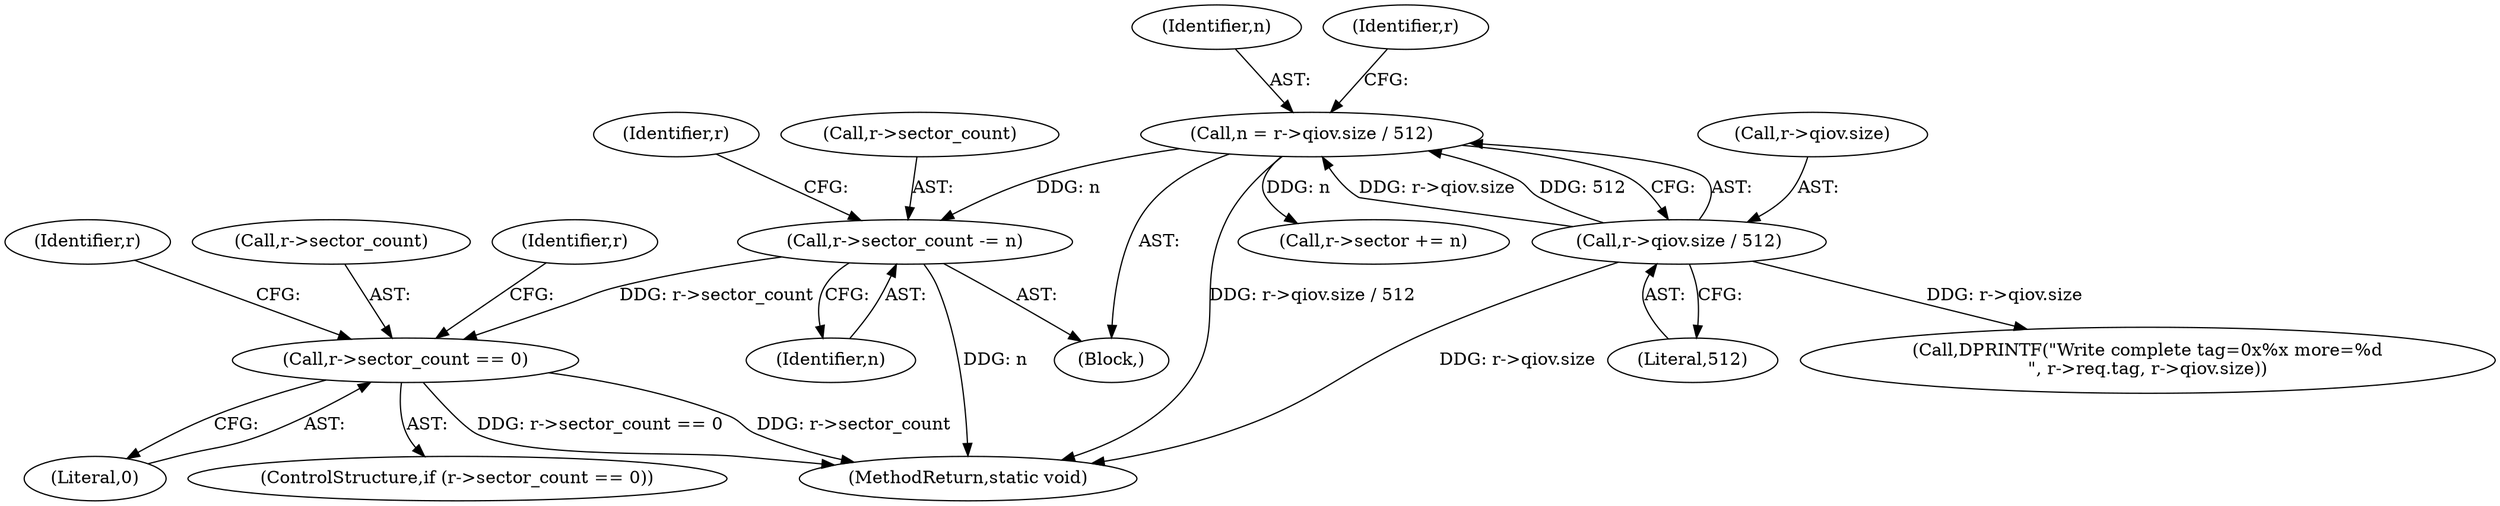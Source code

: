 digraph "0_qemu_103b40f51e4012b3b0ad20f615562a1806d7f49a_1@pointer" {
"1000177" [label="(Call,r->sector_count == 0)"];
"1000171" [label="(Call,r->sector_count -= n)"];
"1000157" [label="(Call,n = r->qiov.size / 512)"];
"1000159" [label="(Call,r->qiov.size / 512)"];
"1000158" [label="(Identifier,n)"];
"1000168" [label="(Identifier,r)"];
"1000160" [label="(Call,r->qiov.size)"];
"1000215" [label="(MethodReturn,static void)"];
"1000175" [label="(Identifier,n)"];
"1000103" [label="(Block,)"];
"1000166" [label="(Call,r->sector += n)"];
"1000179" [label="(Identifier,r)"];
"1000178" [label="(Call,r->sector_count)"];
"1000159" [label="(Call,r->qiov.size / 512)"];
"1000171" [label="(Call,r->sector_count -= n)"];
"1000157" [label="(Call,n = r->qiov.size / 512)"];
"1000165" [label="(Literal,512)"];
"1000181" [label="(Literal,0)"];
"1000193" [label="(Call,DPRINTF(\"Write complete tag=0x%x more=%d\n\", r->req.tag, r->qiov.size))"];
"1000176" [label="(ControlStructure,if (r->sector_count == 0))"];
"1000192" [label="(Identifier,r)"];
"1000177" [label="(Call,r->sector_count == 0)"];
"1000172" [label="(Call,r->sector_count)"];
"1000186" [label="(Identifier,r)"];
"1000177" -> "1000176"  [label="AST: "];
"1000177" -> "1000181"  [label="CFG: "];
"1000178" -> "1000177"  [label="AST: "];
"1000181" -> "1000177"  [label="AST: "];
"1000186" -> "1000177"  [label="CFG: "];
"1000192" -> "1000177"  [label="CFG: "];
"1000177" -> "1000215"  [label="DDG: r->sector_count"];
"1000177" -> "1000215"  [label="DDG: r->sector_count == 0"];
"1000171" -> "1000177"  [label="DDG: r->sector_count"];
"1000171" -> "1000103"  [label="AST: "];
"1000171" -> "1000175"  [label="CFG: "];
"1000172" -> "1000171"  [label="AST: "];
"1000175" -> "1000171"  [label="AST: "];
"1000179" -> "1000171"  [label="CFG: "];
"1000171" -> "1000215"  [label="DDG: n"];
"1000157" -> "1000171"  [label="DDG: n"];
"1000157" -> "1000103"  [label="AST: "];
"1000157" -> "1000159"  [label="CFG: "];
"1000158" -> "1000157"  [label="AST: "];
"1000159" -> "1000157"  [label="AST: "];
"1000168" -> "1000157"  [label="CFG: "];
"1000157" -> "1000215"  [label="DDG: r->qiov.size / 512"];
"1000159" -> "1000157"  [label="DDG: r->qiov.size"];
"1000159" -> "1000157"  [label="DDG: 512"];
"1000157" -> "1000166"  [label="DDG: n"];
"1000159" -> "1000165"  [label="CFG: "];
"1000160" -> "1000159"  [label="AST: "];
"1000165" -> "1000159"  [label="AST: "];
"1000159" -> "1000215"  [label="DDG: r->qiov.size"];
"1000159" -> "1000193"  [label="DDG: r->qiov.size"];
}
